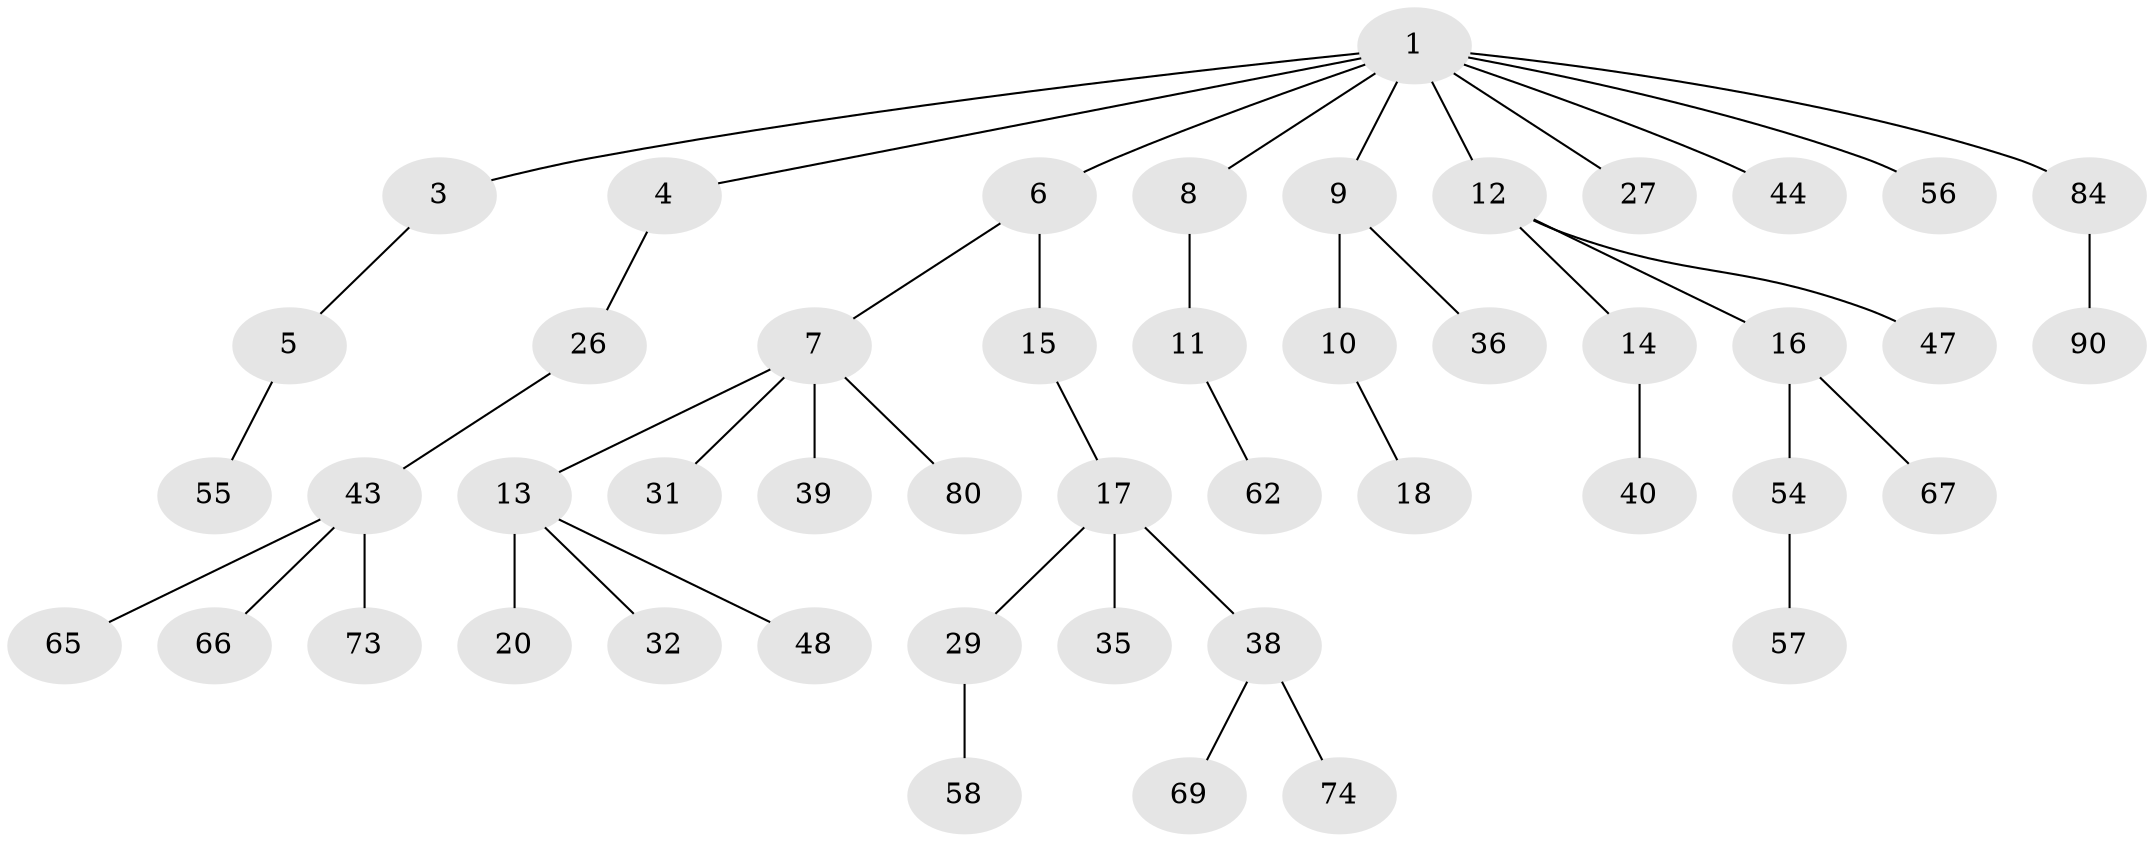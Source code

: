 // original degree distribution, {6: 0.042105263157894736, 2: 0.30526315789473685, 4: 0.06315789473684211, 5: 0.021052631578947368, 3: 0.09473684210526316, 1: 0.47368421052631576}
// Generated by graph-tools (version 1.1) at 2025/15/03/09/25 04:15:41]
// undirected, 47 vertices, 46 edges
graph export_dot {
graph [start="1"]
  node [color=gray90,style=filled];
  1 [super="+2"];
  3;
  4;
  5;
  6 [super="+59"];
  7 [super="+37"];
  8;
  9 [super="+28+45"];
  10;
  11;
  12 [super="+68"];
  13 [super="+19+94+72"];
  14 [super="+22"];
  15;
  16 [super="+24"];
  17 [super="+21+23"];
  18 [super="+50+34+42"];
  20;
  26;
  27 [super="+64"];
  29 [super="+61+46"];
  31 [super="+91"];
  32 [super="+51+33"];
  35;
  36;
  38;
  39 [super="+49"];
  40;
  43;
  44;
  47 [super="+82+53"];
  48;
  54 [super="+63"];
  55 [super="+88"];
  56;
  57;
  58;
  62;
  65;
  66;
  67 [super="+86"];
  69 [super="+93"];
  73;
  74;
  80;
  84 [super="+87"];
  90;
  1 -- 3;
  1 -- 9;
  1 -- 12;
  1 -- 27;
  1 -- 44;
  1 -- 4;
  1 -- 84;
  1 -- 6;
  1 -- 8;
  1 -- 56;
  3 -- 5;
  4 -- 26;
  5 -- 55;
  6 -- 7;
  6 -- 15;
  7 -- 13;
  7 -- 31;
  7 -- 39;
  7 -- 80;
  8 -- 11;
  9 -- 10;
  9 -- 36;
  10 -- 18;
  11 -- 62;
  12 -- 14;
  12 -- 16;
  12 -- 47;
  13 -- 20;
  13 -- 48;
  13 -- 32;
  14 -- 40;
  15 -- 17;
  16 -- 54;
  16 -- 67;
  17 -- 35;
  17 -- 29;
  17 -- 38;
  26 -- 43;
  29 -- 58;
  38 -- 69;
  38 -- 74;
  43 -- 65;
  43 -- 66;
  43 -- 73;
  54 -- 57;
  84 -- 90;
}
